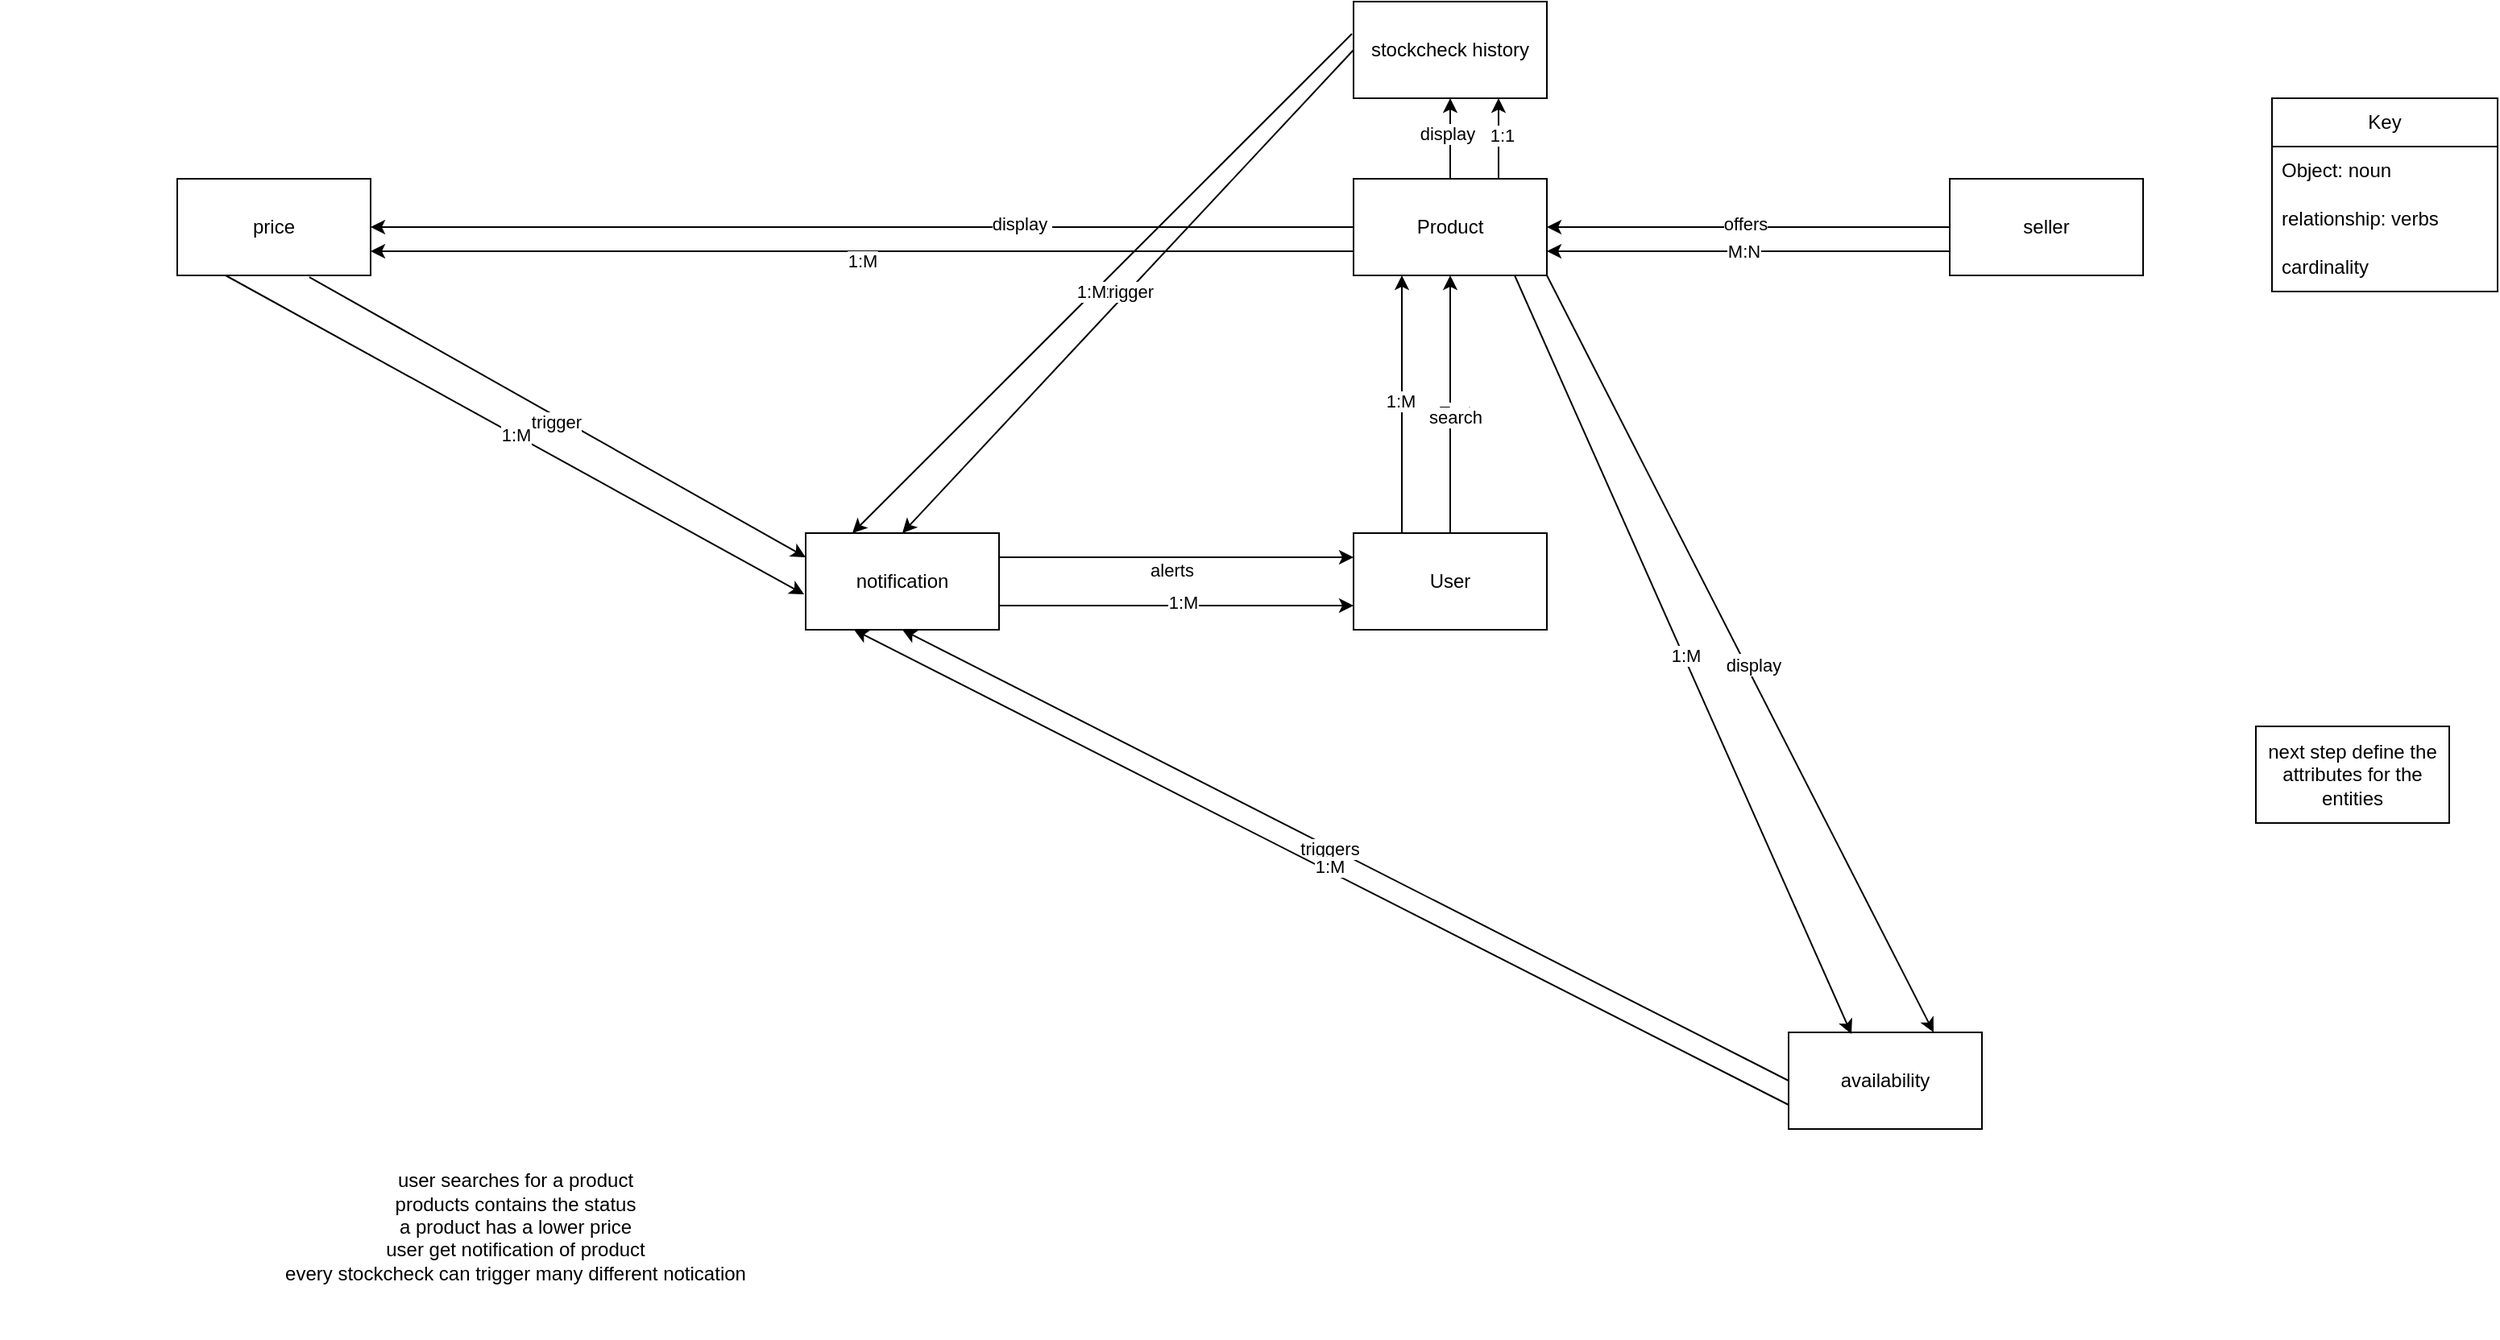 <mxfile version="27.0.6">
  <diagram name="Page-1" id="4VpNGm_nSuCiyjVT2MGh">
    <mxGraphModel dx="3166" dy="1137" grid="1" gridSize="10" guides="1" tooltips="1" connect="1" arrows="1" fold="1" page="1" pageScale="1" pageWidth="1100" pageHeight="1700" math="0" shadow="0">
      <root>
        <mxCell id="0" />
        <mxCell id="1" parent="0" />
        <mxCell id="TJdjvg6xkdOxgYm8qe-P-21" value="" style="edgeStyle=orthogonalEdgeStyle;rounded=0;orthogonalLoop=1;jettySize=auto;html=1;entryX=1;entryY=0.5;entryDx=0;entryDy=0;" parent="1" source="TJdjvg6xkdOxgYm8qe-P-3" target="TJdjvg6xkdOxgYm8qe-P-12" edge="1">
          <mxGeometry relative="1" as="geometry">
            <mxPoint x="150" y="160" as="targetPoint" />
          </mxGeometry>
        </mxCell>
        <mxCell id="TJdjvg6xkdOxgYm8qe-P-22" value="display&amp;nbsp;" style="edgeLabel;html=1;align=center;verticalAlign=middle;resizable=0;points=[];" parent="TJdjvg6xkdOxgYm8qe-P-21" vertex="1" connectable="0">
          <mxGeometry x="-0.325" y="-2" relative="1" as="geometry">
            <mxPoint as="offset" />
          </mxGeometry>
        </mxCell>
        <mxCell id="TJdjvg6xkdOxgYm8qe-P-23" value="" style="edgeStyle=orthogonalEdgeStyle;rounded=0;orthogonalLoop=1;jettySize=auto;html=1;" parent="1" source="TJdjvg6xkdOxgYm8qe-P-3" target="TJdjvg6xkdOxgYm8qe-P-11" edge="1">
          <mxGeometry relative="1" as="geometry" />
        </mxCell>
        <mxCell id="TJdjvg6xkdOxgYm8qe-P-24" value="display" style="edgeLabel;html=1;align=center;verticalAlign=middle;resizable=0;points=[];" parent="TJdjvg6xkdOxgYm8qe-P-23" vertex="1" connectable="0">
          <mxGeometry x="0.12" y="2" relative="1" as="geometry">
            <mxPoint as="offset" />
          </mxGeometry>
        </mxCell>
        <mxCell id="TJdjvg6xkdOxgYm8qe-P-3" value="Product" style="rounded=0;whiteSpace=wrap;html=1;" parent="1" vertex="1">
          <mxGeometry x="350" y="120" width="120" height="60" as="geometry" />
        </mxCell>
        <mxCell id="TJdjvg6xkdOxgYm8qe-P-15" value="" style="edgeStyle=orthogonalEdgeStyle;rounded=0;orthogonalLoop=1;jettySize=auto;html=1;" parent="1" source="TJdjvg6xkdOxgYm8qe-P-4" target="TJdjvg6xkdOxgYm8qe-P-3" edge="1">
          <mxGeometry relative="1" as="geometry" />
        </mxCell>
        <mxCell id="TJdjvg6xkdOxgYm8qe-P-17" value="Text" style="edgeLabel;html=1;align=center;verticalAlign=middle;resizable=0;points=[];" parent="TJdjvg6xkdOxgYm8qe-P-15" vertex="1" connectable="0">
          <mxGeometry x="-0.057" y="-3" relative="1" as="geometry">
            <mxPoint as="offset" />
          </mxGeometry>
        </mxCell>
        <mxCell id="TJdjvg6xkdOxgYm8qe-P-18" value="search" style="edgeLabel;html=1;align=center;verticalAlign=middle;resizable=0;points=[];" parent="TJdjvg6xkdOxgYm8qe-P-15" vertex="1" connectable="0">
          <mxGeometry x="-0.1" y="-3" relative="1" as="geometry">
            <mxPoint as="offset" />
          </mxGeometry>
        </mxCell>
        <mxCell id="TJdjvg6xkdOxgYm8qe-P-4" value="User" style="rounded=0;whiteSpace=wrap;html=1;" parent="1" vertex="1">
          <mxGeometry x="350" y="340" width="120" height="60" as="geometry" />
        </mxCell>
        <mxCell id="TJdjvg6xkdOxgYm8qe-P-27" style="edgeStyle=orthogonalEdgeStyle;rounded=0;orthogonalLoop=1;jettySize=auto;html=1;exitX=0;exitY=0.5;exitDx=0;exitDy=0;entryX=1;entryY=0.5;entryDx=0;entryDy=0;" parent="1" source="TJdjvg6xkdOxgYm8qe-P-6" target="TJdjvg6xkdOxgYm8qe-P-3" edge="1">
          <mxGeometry relative="1" as="geometry" />
        </mxCell>
        <mxCell id="TJdjvg6xkdOxgYm8qe-P-28" value="offers" style="edgeLabel;html=1;align=center;verticalAlign=middle;resizable=0;points=[];" parent="TJdjvg6xkdOxgYm8qe-P-27" vertex="1" connectable="0">
          <mxGeometry x="0.017" y="-2" relative="1" as="geometry">
            <mxPoint as="offset" />
          </mxGeometry>
        </mxCell>
        <mxCell id="TJdjvg6xkdOxgYm8qe-P-6" value="seller" style="rounded=0;whiteSpace=wrap;html=1;" parent="1" vertex="1">
          <mxGeometry x="720" y="120" width="120" height="60" as="geometry" />
        </mxCell>
        <mxCell id="TJdjvg6xkdOxgYm8qe-P-8" value="user searches for a product&lt;div&gt;products contains the status&lt;/div&gt;&lt;div&gt;a product has a lower price&lt;/div&gt;&lt;div&gt;user get notification of product&lt;/div&gt;&lt;div&gt;every stockcheck can trigger many different notication&lt;/div&gt;&lt;div&gt;&lt;br&gt;&lt;/div&gt;&lt;div&gt;&lt;br&gt;&lt;/div&gt;" style="text;html=1;align=center;verticalAlign=middle;whiteSpace=wrap;rounded=0;" parent="1" vertex="1">
          <mxGeometry x="-490" y="730" width="640" height="110" as="geometry" />
        </mxCell>
        <mxCell id="TJdjvg6xkdOxgYm8qe-P-19" style="edgeStyle=orthogonalEdgeStyle;rounded=0;orthogonalLoop=1;jettySize=auto;html=1;entryX=0;entryY=0.25;entryDx=0;entryDy=0;exitX=1;exitY=0.25;exitDx=0;exitDy=0;" parent="1" source="TJdjvg6xkdOxgYm8qe-P-10" target="TJdjvg6xkdOxgYm8qe-P-4" edge="1">
          <mxGeometry relative="1" as="geometry" />
        </mxCell>
        <mxCell id="TJdjvg6xkdOxgYm8qe-P-20" value="alerts" style="edgeLabel;html=1;align=center;verticalAlign=middle;resizable=0;points=[];" parent="TJdjvg6xkdOxgYm8qe-P-19" vertex="1" connectable="0">
          <mxGeometry x="-0.033" y="-8" relative="1" as="geometry">
            <mxPoint as="offset" />
          </mxGeometry>
        </mxCell>
        <mxCell id="TJdjvg6xkdOxgYm8qe-P-10" value="notification" style="rounded=0;whiteSpace=wrap;html=1;" parent="1" vertex="1">
          <mxGeometry x="10" y="340" width="120" height="60" as="geometry" />
        </mxCell>
        <mxCell id="TJdjvg6xkdOxgYm8qe-P-11" value="stockcheck history" style="rounded=0;whiteSpace=wrap;html=1;" parent="1" vertex="1">
          <mxGeometry x="350" y="10" width="120" height="60" as="geometry" />
        </mxCell>
        <mxCell id="TJdjvg6xkdOxgYm8qe-P-12" value="price" style="rounded=0;whiteSpace=wrap;html=1;" parent="1" vertex="1">
          <mxGeometry x="-380" y="120" width="120" height="60" as="geometry" />
        </mxCell>
        <mxCell id="TJdjvg6xkdOxgYm8qe-P-29" value="Key" style="swimlane;fontStyle=0;childLayout=stackLayout;horizontal=1;startSize=30;horizontalStack=0;resizeParent=1;resizeParentMax=0;resizeLast=0;collapsible=1;marginBottom=0;whiteSpace=wrap;html=1;" parent="1" vertex="1">
          <mxGeometry x="920" y="70" width="140" height="120" as="geometry" />
        </mxCell>
        <mxCell id="TJdjvg6xkdOxgYm8qe-P-30" value="Object: noun" style="text;strokeColor=none;fillColor=none;align=left;verticalAlign=middle;spacingLeft=4;spacingRight=4;overflow=hidden;points=[[0,0.5],[1,0.5]];portConstraint=eastwest;rotatable=0;whiteSpace=wrap;html=1;" parent="TJdjvg6xkdOxgYm8qe-P-29" vertex="1">
          <mxGeometry y="30" width="140" height="30" as="geometry" />
        </mxCell>
        <mxCell id="TJdjvg6xkdOxgYm8qe-P-31" value="relationship: verbs" style="text;strokeColor=none;fillColor=none;align=left;verticalAlign=middle;spacingLeft=4;spacingRight=4;overflow=hidden;points=[[0,0.5],[1,0.5]];portConstraint=eastwest;rotatable=0;whiteSpace=wrap;html=1;" parent="TJdjvg6xkdOxgYm8qe-P-29" vertex="1">
          <mxGeometry y="60" width="140" height="30" as="geometry" />
        </mxCell>
        <mxCell id="TJdjvg6xkdOxgYm8qe-P-32" value="cardinality" style="text;strokeColor=none;fillColor=none;align=left;verticalAlign=middle;spacingLeft=4;spacingRight=4;overflow=hidden;points=[[0,0.5],[1,0.5]];portConstraint=eastwest;rotatable=0;whiteSpace=wrap;html=1;" parent="TJdjvg6xkdOxgYm8qe-P-29" vertex="1">
          <mxGeometry y="90" width="140" height="30" as="geometry" />
        </mxCell>
        <mxCell id="TJdjvg6xkdOxgYm8qe-P-33" value="" style="endArrow=classic;html=1;rounded=0;exitX=0;exitY=0.75;exitDx=0;exitDy=0;entryX=1;entryY=0.75;entryDx=0;entryDy=0;" parent="1" source="TJdjvg6xkdOxgYm8qe-P-6" target="TJdjvg6xkdOxgYm8qe-P-3" edge="1">
          <mxGeometry width="50" height="50" relative="1" as="geometry">
            <mxPoint x="540" y="240" as="sourcePoint" />
            <mxPoint x="590" y="190" as="targetPoint" />
          </mxGeometry>
        </mxCell>
        <mxCell id="TJdjvg6xkdOxgYm8qe-P-34" value="M:N" style="edgeLabel;html=1;align=center;verticalAlign=middle;resizable=0;points=[];" parent="TJdjvg6xkdOxgYm8qe-P-33" vertex="1" connectable="0">
          <mxGeometry x="0.027" relative="1" as="geometry">
            <mxPoint as="offset" />
          </mxGeometry>
        </mxCell>
        <mxCell id="TJdjvg6xkdOxgYm8qe-P-35" value="" style="endArrow=classic;html=1;rounded=0;exitX=0;exitY=0.75;exitDx=0;exitDy=0;entryX=1;entryY=0.75;entryDx=0;entryDy=0;" parent="1" source="TJdjvg6xkdOxgYm8qe-P-3" target="TJdjvg6xkdOxgYm8qe-P-12" edge="1">
          <mxGeometry width="50" height="50" relative="1" as="geometry">
            <mxPoint x="270" y="210" as="sourcePoint" />
            <mxPoint x="320" y="160" as="targetPoint" />
          </mxGeometry>
        </mxCell>
        <mxCell id="TJdjvg6xkdOxgYm8qe-P-36" value="1:M" style="edgeLabel;html=1;align=center;verticalAlign=middle;resizable=0;points=[];" parent="TJdjvg6xkdOxgYm8qe-P-35" vertex="1" connectable="0">
          <mxGeometry y="6" relative="1" as="geometry">
            <mxPoint as="offset" />
          </mxGeometry>
        </mxCell>
        <mxCell id="TJdjvg6xkdOxgYm8qe-P-37" value="" style="endArrow=classic;html=1;rounded=0;entryX=0.75;entryY=1;entryDx=0;entryDy=0;exitX=0.75;exitY=0;exitDx=0;exitDy=0;" parent="1" source="TJdjvg6xkdOxgYm8qe-P-3" target="TJdjvg6xkdOxgYm8qe-P-11" edge="1">
          <mxGeometry width="50" height="50" relative="1" as="geometry">
            <mxPoint x="430" y="120" as="sourcePoint" />
            <mxPoint x="480" y="70" as="targetPoint" />
          </mxGeometry>
        </mxCell>
        <mxCell id="TJdjvg6xkdOxgYm8qe-P-38" value="1:1" style="edgeLabel;html=1;align=center;verticalAlign=middle;resizable=0;points=[];" parent="TJdjvg6xkdOxgYm8qe-P-37" vertex="1" connectable="0">
          <mxGeometry x="0.08" y="-2" relative="1" as="geometry">
            <mxPoint as="offset" />
          </mxGeometry>
        </mxCell>
        <mxCell id="TJdjvg6xkdOxgYm8qe-P-39" value="" style="endArrow=classic;html=1;rounded=0;entryX=0.25;entryY=1;entryDx=0;entryDy=0;exitX=0.25;exitY=0;exitDx=0;exitDy=0;" parent="1" source="TJdjvg6xkdOxgYm8qe-P-4" target="TJdjvg6xkdOxgYm8qe-P-3" edge="1">
          <mxGeometry width="50" height="50" relative="1" as="geometry">
            <mxPoint x="390" y="340" as="sourcePoint" />
            <mxPoint x="440" y="290" as="targetPoint" />
          </mxGeometry>
        </mxCell>
        <mxCell id="TJdjvg6xkdOxgYm8qe-P-40" value="1:M" style="edgeLabel;html=1;align=center;verticalAlign=middle;resizable=0;points=[];" parent="TJdjvg6xkdOxgYm8qe-P-39" vertex="1" connectable="0">
          <mxGeometry x="0.025" y="1" relative="1" as="geometry">
            <mxPoint as="offset" />
          </mxGeometry>
        </mxCell>
        <mxCell id="TJdjvg6xkdOxgYm8qe-P-41" value="" style="endArrow=classic;html=1;rounded=0;exitX=1;exitY=0.75;exitDx=0;exitDy=0;entryX=0;entryY=0.75;entryDx=0;entryDy=0;" parent="1" source="TJdjvg6xkdOxgYm8qe-P-10" target="TJdjvg6xkdOxgYm8qe-P-4" edge="1">
          <mxGeometry width="50" height="50" relative="1" as="geometry">
            <mxPoint x="560" y="340" as="sourcePoint" />
            <mxPoint x="610" y="290" as="targetPoint" />
          </mxGeometry>
        </mxCell>
        <mxCell id="TJdjvg6xkdOxgYm8qe-P-42" value="1:M" style="edgeLabel;html=1;align=center;verticalAlign=middle;resizable=0;points=[];" parent="TJdjvg6xkdOxgYm8qe-P-41" vertex="1" connectable="0">
          <mxGeometry x="0.033" y="2" relative="1" as="geometry">
            <mxPoint as="offset" />
          </mxGeometry>
        </mxCell>
        <mxCell id="TJdjvg6xkdOxgYm8qe-P-43" value="" style="endArrow=classic;html=1;rounded=0;entryX=0.5;entryY=0;entryDx=0;entryDy=0;exitX=0;exitY=0.5;exitDx=0;exitDy=0;" parent="1" source="TJdjvg6xkdOxgYm8qe-P-11" target="TJdjvg6xkdOxgYm8qe-P-10" edge="1">
          <mxGeometry relative="1" as="geometry">
            <mxPoint x="470" y="40" as="sourcePoint" />
            <mxPoint x="570" y="40" as="targetPoint" />
          </mxGeometry>
        </mxCell>
        <mxCell id="TJdjvg6xkdOxgYm8qe-P-44" value="trigger" style="edgeLabel;resizable=0;html=1;;align=center;verticalAlign=middle;" parent="TJdjvg6xkdOxgYm8qe-P-43" connectable="0" vertex="1">
          <mxGeometry relative="1" as="geometry" />
        </mxCell>
        <mxCell id="TJdjvg6xkdOxgYm8qe-P-49" value="" style="endArrow=classic;html=1;rounded=0;entryX=0.25;entryY=0;entryDx=0;entryDy=0;" parent="1" edge="1">
          <mxGeometry width="50" height="50" relative="1" as="geometry">
            <mxPoint x="349" y="30" as="sourcePoint" />
            <mxPoint x="39" y="340" as="targetPoint" />
          </mxGeometry>
        </mxCell>
        <mxCell id="TJdjvg6xkdOxgYm8qe-P-50" value="1:M" style="edgeLabel;html=1;align=center;verticalAlign=middle;resizable=0;points=[];" parent="TJdjvg6xkdOxgYm8qe-P-49" vertex="1" connectable="0">
          <mxGeometry x="0.039" y="-1" relative="1" as="geometry">
            <mxPoint y="-1" as="offset" />
          </mxGeometry>
        </mxCell>
        <mxCell id="TJdjvg6xkdOxgYm8qe-P-51" value="1:M" style="endArrow=classic;html=1;rounded=0;entryX=-0.008;entryY=0.633;entryDx=0;entryDy=0;exitX=0.25;exitY=1;exitDx=0;exitDy=0;entryPerimeter=0;" parent="1" source="TJdjvg6xkdOxgYm8qe-P-12" target="TJdjvg6xkdOxgYm8qe-P-10" edge="1">
          <mxGeometry width="50" height="50" relative="1" as="geometry">
            <mxPoint x="-340" y="180" as="sourcePoint" />
            <mxPoint x="-290" y="130" as="targetPoint" />
          </mxGeometry>
        </mxCell>
        <mxCell id="TJdjvg6xkdOxgYm8qe-P-52" value="" style="endArrow=classic;html=1;rounded=0;entryX=0;entryY=0.25;entryDx=0;entryDy=0;exitX=0.683;exitY=1.017;exitDx=0;exitDy=0;exitPerimeter=0;" parent="1" source="TJdjvg6xkdOxgYm8qe-P-12" target="TJdjvg6xkdOxgYm8qe-P-10" edge="1">
          <mxGeometry width="50" height="50" relative="1" as="geometry">
            <mxPoint x="-300" y="180" as="sourcePoint" />
            <mxPoint x="10" y="370" as="targetPoint" />
          </mxGeometry>
        </mxCell>
        <mxCell id="TJdjvg6xkdOxgYm8qe-P-53" value="trigger" style="edgeLabel;html=1;align=center;verticalAlign=middle;resizable=0;points=[];" parent="TJdjvg6xkdOxgYm8qe-P-52" vertex="1" connectable="0">
          <mxGeometry x="0.004" y="-3" relative="1" as="geometry">
            <mxPoint as="offset" />
          </mxGeometry>
        </mxCell>
        <mxCell id="TJdjvg6xkdOxgYm8qe-P-54" value="next step define the attributes for the entities" style="rounded=0;whiteSpace=wrap;html=1;" parent="1" vertex="1">
          <mxGeometry x="910" y="460" width="120" height="60" as="geometry" />
        </mxCell>
        <mxCell id="8oSyop-ZPTbU-onXqtr1-8" value="availability" style="rounded=0;whiteSpace=wrap;html=1;" vertex="1" parent="1">
          <mxGeometry x="620" y="650" width="120" height="60" as="geometry" />
        </mxCell>
        <mxCell id="8oSyop-ZPTbU-onXqtr1-9" value="" style="endArrow=classic;html=1;rounded=0;entryX=0.75;entryY=0;entryDx=0;entryDy=0;" edge="1" parent="1" target="8oSyop-ZPTbU-onXqtr1-8">
          <mxGeometry width="50" height="50" relative="1" as="geometry">
            <mxPoint x="470" y="180" as="sourcePoint" />
            <mxPoint x="520" y="130" as="targetPoint" />
          </mxGeometry>
        </mxCell>
        <mxCell id="8oSyop-ZPTbU-onXqtr1-20" value="Text" style="edgeLabel;html=1;align=center;verticalAlign=middle;resizable=0;points=[];" vertex="1" connectable="0" parent="8oSyop-ZPTbU-onXqtr1-9">
          <mxGeometry x="0.026" y="3" relative="1" as="geometry">
            <mxPoint y="1" as="offset" />
          </mxGeometry>
        </mxCell>
        <mxCell id="8oSyop-ZPTbU-onXqtr1-27" value="display" style="edgeLabel;html=1;align=center;verticalAlign=middle;resizable=0;points=[];" vertex="1" connectable="0" parent="8oSyop-ZPTbU-onXqtr1-9">
          <mxGeometry x="0.032" y="4" relative="1" as="geometry">
            <mxPoint y="1" as="offset" />
          </mxGeometry>
        </mxCell>
        <mxCell id="8oSyop-ZPTbU-onXqtr1-19" value="" style="endArrow=classic;html=1;rounded=0;entryX=0.325;entryY=0.017;entryDx=0;entryDy=0;entryPerimeter=0;" edge="1" parent="1" target="8oSyop-ZPTbU-onXqtr1-8">
          <mxGeometry width="50" height="50" relative="1" as="geometry">
            <mxPoint x="450" y="180" as="sourcePoint" />
            <mxPoint x="650" y="640" as="targetPoint" />
          </mxGeometry>
        </mxCell>
        <mxCell id="8oSyop-ZPTbU-onXqtr1-29" value="1:M" style="edgeLabel;html=1;align=center;verticalAlign=middle;resizable=0;points=[];" vertex="1" connectable="0" parent="8oSyop-ZPTbU-onXqtr1-19">
          <mxGeometry x="0.004" y="1" relative="1" as="geometry">
            <mxPoint as="offset" />
          </mxGeometry>
        </mxCell>
        <mxCell id="8oSyop-ZPTbU-onXqtr1-23" value="" style="endArrow=classic;html=1;rounded=0;entryX=0.5;entryY=1;entryDx=0;entryDy=0;exitX=0;exitY=0.5;exitDx=0;exitDy=0;" edge="1" parent="1" source="8oSyop-ZPTbU-onXqtr1-8" target="TJdjvg6xkdOxgYm8qe-P-10">
          <mxGeometry width="50" height="50" relative="1" as="geometry">
            <mxPoint x="410" y="650" as="sourcePoint" />
            <mxPoint x="450" y="840" as="targetPoint" />
          </mxGeometry>
        </mxCell>
        <mxCell id="8oSyop-ZPTbU-onXqtr1-25" value="triggers" style="edgeLabel;html=1;align=center;verticalAlign=middle;resizable=0;points=[];" vertex="1" connectable="0" parent="8oSyop-ZPTbU-onXqtr1-23">
          <mxGeometry x="0.039" y="1" relative="1" as="geometry">
            <mxPoint x="1" as="offset" />
          </mxGeometry>
        </mxCell>
        <mxCell id="8oSyop-ZPTbU-onXqtr1-24" value="" style="endArrow=classic;html=1;rounded=0;exitX=0;exitY=0.75;exitDx=0;exitDy=0;entryX=0.25;entryY=1;entryDx=0;entryDy=0;" edge="1" parent="1" source="8oSyop-ZPTbU-onXqtr1-8" target="TJdjvg6xkdOxgYm8qe-P-10">
          <mxGeometry width="50" height="50" relative="1" as="geometry">
            <mxPoint x="60" y="550" as="sourcePoint" />
            <mxPoint x="110" y="500" as="targetPoint" />
          </mxGeometry>
        </mxCell>
        <mxCell id="8oSyop-ZPTbU-onXqtr1-26" value="1:M" style="edgeLabel;html=1;align=center;verticalAlign=middle;resizable=0;points=[];" vertex="1" connectable="0" parent="8oSyop-ZPTbU-onXqtr1-24">
          <mxGeometry x="-0.013" y="-3" relative="1" as="geometry">
            <mxPoint as="offset" />
          </mxGeometry>
        </mxCell>
      </root>
    </mxGraphModel>
  </diagram>
</mxfile>
